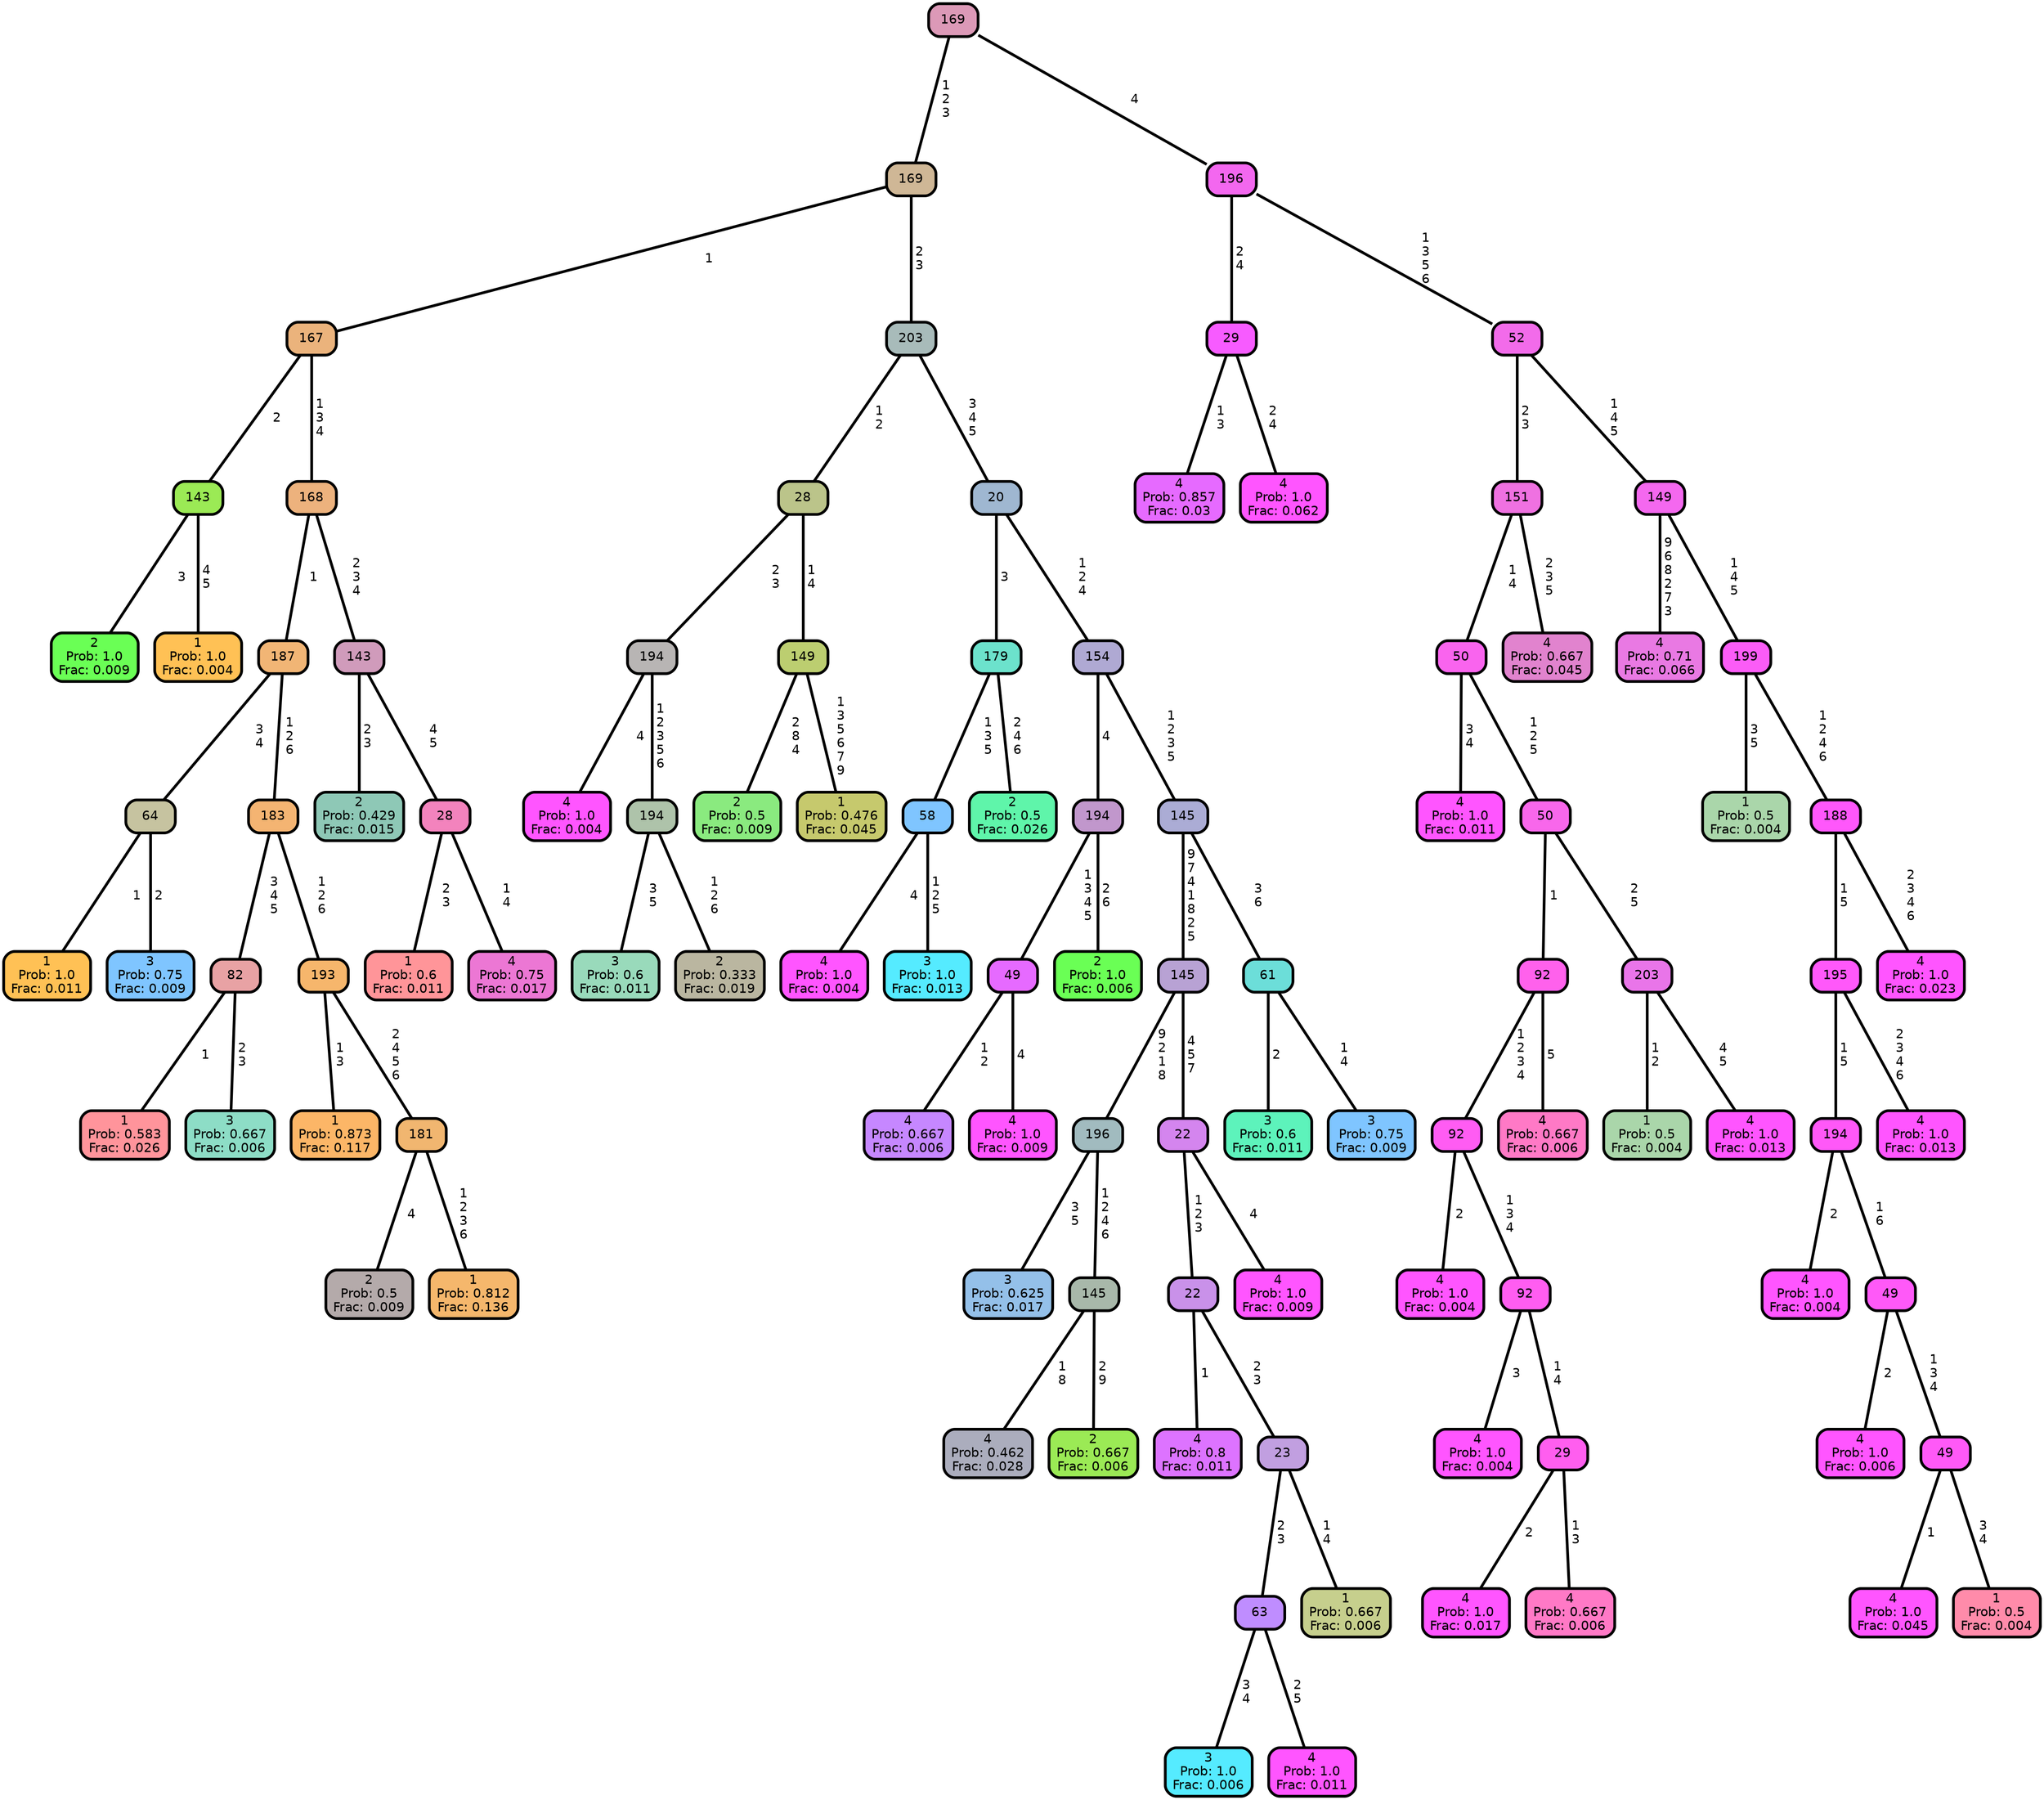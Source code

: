 graph Tree {
node [shape=box, style="filled, rounded",color="black",penwidth="3",fontcolor="black",                 fontname=helvetica] ;
graph [ranksep="0 equally", splines=straight,                 bgcolor=transparent, dpi=200] ;
edge [fontname=helvetica, color=black] ;
0 [label="2
Prob: 1.0
Frac: 0.009", fillcolor="#6aff55"] ;
1 [label="143", fillcolor="#9bea55"] ;
2 [label="1
Prob: 1.0
Frac: 0.004", fillcolor="#ffc155"] ;
3 [label="167", fillcolor="#ebb37c"] ;
4 [label="1
Prob: 1.0
Frac: 0.011", fillcolor="#ffc155"] ;
5 [label="64", fillcolor="#c6c3a0"] ;
6 [label="3
Prob: 0.75
Frac: 0.009", fillcolor="#7fc5ff"] ;
7 [label="187", fillcolor="#f1b575"] ;
8 [label="1
Prob: 0.583
Frac: 0.026", fillcolor="#ff949b"] ;
9 [label="82", fillcolor="#e8a2a4"] ;
10 [label="3
Prob: 0.667
Frac: 0.006", fillcolor="#8dddc6"] ;
11 [label="183", fillcolor="#f4b472"] ;
12 [label="1
Prob: 0.873
Frac: 0.117", fillcolor="#fcb667"] ;
13 [label="193", fillcolor="#f6b66c"] ;
14 [label="2
Prob: 0.5
Frac: 0.009", fillcolor="#b4aaaa"] ;
15 [label="181", fillcolor="#f1b670"] ;
16 [label="1
Prob: 0.812
Frac: 0.136", fillcolor="#f5b76c"] ;
17 [label="168", fillcolor="#edb27d"] ;
18 [label="2
Prob: 0.429
Frac: 0.015", fillcolor="#8ec8b6"] ;
19 [label="143", fillcolor="#d09bbb"] ;
20 [label="1
Prob: 0.6
Frac: 0.011", fillcolor="#ff9599"] ;
21 [label="28", fillcolor="#f383bd"] ;
22 [label="4
Prob: 0.75
Frac: 0.017", fillcolor="#ec77d4"] ;
23 [label="169", fillcolor="#cfb796"] ;
24 [label="4
Prob: 1.0
Frac: 0.004", fillcolor="#ff55ff"] ;
25 [label="194", fillcolor="#b8b5b4"] ;
26 [label="3
Prob: 0.6
Frac: 0.011", fillcolor="#99dabb"] ;
27 [label="194", fillcolor="#aec3aa"] ;
28 [label="2
Prob: 0.333
Frac: 0.019", fillcolor="#bab6a0"] ;
29 [label="28", fillcolor="#bbc48a"] ;
30 [label="2
Prob: 0.5
Frac: 0.009", fillcolor="#8aea7f"] ;
31 [label="149", fillcolor="#bcce70"] ;
32 [label="1
Prob: 0.476
Frac: 0.045", fillcolor="#c6c96d"] ;
33 [label="203", fillcolor="#a8bbba"] ;
34 [label="4
Prob: 1.0
Frac: 0.004", fillcolor="#ff55ff"] ;
35 [label="58", fillcolor="#7fc5ff"] ;
36 [label="3
Prob: 1.0
Frac: 0.013", fillcolor="#55ebff"] ;
37 [label="179", fillcolor="#6ce2cc"] ;
38 [label="2
Prob: 0.5
Frac: 0.026", fillcolor="#5ff5aa"] ;
39 [label="20", fillcolor="#9fb7d1"] ;
40 [label="4
Prob: 0.667
Frac: 0.006", fillcolor="#c687ff"] ;
41 [label="49", fillcolor="#e66aff"] ;
42 [label="4
Prob: 1.0
Frac: 0.009", fillcolor="#ff55ff"] ;
43 [label="194", fillcolor="#c197cc"] ;
44 [label="2
Prob: 1.0
Frac: 0.006", fillcolor="#6aff55"] ;
45 [label="154", fillcolor="#afa9d3"] ;
46 [label="3
Prob: 0.625
Frac: 0.017", fillcolor="#94c0e9"] ;
47 [label="196", fillcolor="#a1bbbf"] ;
48 [label="4
Prob: 0.462
Frac: 0.028", fillcolor="#abadbd"] ;
49 [label="145", fillcolor="#a8b8aa"] ;
50 [label="2
Prob: 0.667
Frac: 0.006", fillcolor="#9bea55"] ;
51 [label="145", fillcolor="#b8a2d4"] ;
52 [label="4
Prob: 0.8
Frac: 0.011", fillcolor="#dd73ff"] ;
53 [label="22", fillcolor="#c991e9"] ;
54 [label="3
Prob: 1.0
Frac: 0.006", fillcolor="#55ebff"] ;
55 [label="63", fillcolor="#bf8dff"] ;
56 [label="4
Prob: 1.0
Frac: 0.011", fillcolor="#ff55ff"] ;
57 [label="23", fillcolor="#c19fe0"] ;
58 [label="1
Prob: 0.667
Frac: 0.006", fillcolor="#c6cf8d"] ;
59 [label="22", fillcolor="#d485ee"] ;
60 [label="4
Prob: 1.0
Frac: 0.009", fillcolor="#ff55ff"] ;
61 [label="145", fillcolor="#abacd5"] ;
62 [label="3
Prob: 0.6
Frac: 0.011", fillcolor="#5df3bb"] ;
63 [label="61", fillcolor="#6cded9"] ;
64 [label="3
Prob: 0.75
Frac: 0.009", fillcolor="#7fc5ff"] ;
65 [label="169", fillcolor="#dc99b7"] ;
66 [label="4
Prob: 0.857
Frac: 0.03", fillcolor="#e66aff"] ;
67 [label="29", fillcolor="#f75bff"] ;
68 [label="4
Prob: 1.0
Frac: 0.062", fillcolor="#ff55ff"] ;
69 [label="196", fillcolor="#f367ef"] ;
70 [label="4
Prob: 1.0
Frac: 0.011", fillcolor="#ff55ff"] ;
71 [label="50", fillcolor="#f964ee"] ;
72 [label="4
Prob: 1.0
Frac: 0.004", fillcolor="#ff55ff"] ;
73 [label="92", fillcolor="#ff5cf3"] ;
74 [label="4
Prob: 1.0
Frac: 0.004", fillcolor="#ff55ff"] ;
75 [label="92", fillcolor="#ff5df1"] ;
76 [label="4
Prob: 1.0
Frac: 0.017", fillcolor="#ff55ff"] ;
77 [label="29", fillcolor="#ff5eef"] ;
78 [label="4
Prob: 0.667
Frac: 0.006", fillcolor="#ff79c6"] ;
79 [label="92", fillcolor="#ff61ec"] ;
80 [label="4
Prob: 0.667
Frac: 0.006", fillcolor="#ff79c6"] ;
81 [label="50", fillcolor="#f867eb"] ;
82 [label="1
Prob: 0.5
Frac: 0.004", fillcolor="#aad6aa"] ;
83 [label="203", fillcolor="#e975e9"] ;
84 [label="4
Prob: 1.0
Frac: 0.013", fillcolor="#ff55ff"] ;
85 [label="151", fillcolor="#ef71e1"] ;
86 [label="4
Prob: 0.667
Frac: 0.045", fillcolor="#e183ce"] ;
87 [label="52", fillcolor="#f26bea"] ;
88 [label="4
Prob: 0.71
Frac: 0.066", fillcolor="#e979e3"] ;
89 [label="149", fillcolor="#f468ef"] ;
90 [label="1
Prob: 0.5
Frac: 0.004", fillcolor="#aad6aa"] ;
91 [label="199", fillcolor="#fb5cf7"] ;
92 [label="4
Prob: 1.0
Frac: 0.004", fillcolor="#ff55ff"] ;
93 [label="194", fillcolor="#ff58f8"] ;
94 [label="4
Prob: 1.0
Frac: 0.006", fillcolor="#ff55ff"] ;
95 [label="49", fillcolor="#ff59f8"] ;
96 [label="4
Prob: 1.0
Frac: 0.045", fillcolor="#ff55ff"] ;
97 [label="49", fillcolor="#ff59f7"] ;
98 [label="1
Prob: 0.5
Frac: 0.004", fillcolor="#ff8baa"] ;
99 [label="195", fillcolor="#ff58fa"] ;
100 [label="4
Prob: 1.0
Frac: 0.013", fillcolor="#ff55ff"] ;
101 [label="188", fillcolor="#ff57fb"] ;
102 [label="4
Prob: 1.0
Frac: 0.023", fillcolor="#ff55ff"] ;
1 -- 0 [label=" 3",penwidth=3] ;
1 -- 2 [label=" 4\n 5",penwidth=3] ;
3 -- 1 [label=" 2",penwidth=3] ;
3 -- 17 [label=" 1\n 3\n 4",penwidth=3] ;
5 -- 4 [label=" 1",penwidth=3] ;
5 -- 6 [label=" 2",penwidth=3] ;
7 -- 5 [label=" 3\n 4",penwidth=3] ;
7 -- 11 [label=" 1\n 2\n 6",penwidth=3] ;
9 -- 8 [label=" 1",penwidth=3] ;
9 -- 10 [label=" 2\n 3",penwidth=3] ;
11 -- 9 [label=" 3\n 4\n 5",penwidth=3] ;
11 -- 13 [label=" 1\n 2\n 6",penwidth=3] ;
13 -- 12 [label=" 1\n 3",penwidth=3] ;
13 -- 15 [label=" 2\n 4\n 5\n 6",penwidth=3] ;
15 -- 14 [label=" 4",penwidth=3] ;
15 -- 16 [label=" 1\n 2\n 3\n 6",penwidth=3] ;
17 -- 7 [label=" 1",penwidth=3] ;
17 -- 19 [label=" 2\n 3\n 4",penwidth=3] ;
19 -- 18 [label=" 2\n 3",penwidth=3] ;
19 -- 21 [label=" 4\n 5",penwidth=3] ;
21 -- 20 [label=" 2\n 3",penwidth=3] ;
21 -- 22 [label=" 1\n 4",penwidth=3] ;
23 -- 3 [label=" 1",penwidth=3] ;
23 -- 33 [label=" 2\n 3",penwidth=3] ;
25 -- 24 [label=" 4",penwidth=3] ;
25 -- 27 [label=" 1\n 2\n 3\n 5\n 6",penwidth=3] ;
27 -- 26 [label=" 3\n 5",penwidth=3] ;
27 -- 28 [label=" 1\n 2\n 6",penwidth=3] ;
29 -- 25 [label=" 2\n 3",penwidth=3] ;
29 -- 31 [label=" 1\n 4",penwidth=3] ;
31 -- 30 [label=" 2\n 8\n 4",penwidth=3] ;
31 -- 32 [label=" 1\n 3\n 5\n 6\n 7\n 9",penwidth=3] ;
33 -- 29 [label=" 1\n 2",penwidth=3] ;
33 -- 39 [label=" 3\n 4\n 5",penwidth=3] ;
35 -- 34 [label=" 4",penwidth=3] ;
35 -- 36 [label=" 1\n 2\n 5",penwidth=3] ;
37 -- 35 [label=" 1\n 3\n 5",penwidth=3] ;
37 -- 38 [label=" 2\n 4\n 6",penwidth=3] ;
39 -- 37 [label=" 3",penwidth=3] ;
39 -- 45 [label=" 1\n 2\n 4",penwidth=3] ;
41 -- 40 [label=" 1\n 2",penwidth=3] ;
41 -- 42 [label=" 4",penwidth=3] ;
43 -- 41 [label=" 1\n 3\n 4\n 5",penwidth=3] ;
43 -- 44 [label=" 2\n 6",penwidth=3] ;
45 -- 43 [label=" 4",penwidth=3] ;
45 -- 61 [label=" 1\n 2\n 3\n 5",penwidth=3] ;
47 -- 46 [label=" 3\n 5",penwidth=3] ;
47 -- 49 [label=" 1\n 2\n 4\n 6",penwidth=3] ;
49 -- 48 [label=" 1\n 8",penwidth=3] ;
49 -- 50 [label=" 2\n 9",penwidth=3] ;
51 -- 47 [label=" 9\n 2\n 1\n 8",penwidth=3] ;
51 -- 59 [label=" 4\n 5\n 7",penwidth=3] ;
53 -- 52 [label=" 1",penwidth=3] ;
53 -- 57 [label=" 2\n 3",penwidth=3] ;
55 -- 54 [label=" 3\n 4",penwidth=3] ;
55 -- 56 [label=" 2\n 5",penwidth=3] ;
57 -- 55 [label=" 2\n 3",penwidth=3] ;
57 -- 58 [label=" 1\n 4",penwidth=3] ;
59 -- 53 [label=" 1\n 2\n 3",penwidth=3] ;
59 -- 60 [label=" 4",penwidth=3] ;
61 -- 51 [label=" 9\n 7\n 4\n 1\n 8\n 2\n 5",penwidth=3] ;
61 -- 63 [label=" 3\n 6",penwidth=3] ;
63 -- 62 [label=" 2",penwidth=3] ;
63 -- 64 [label=" 1\n 4",penwidth=3] ;
65 -- 23 [label=" 1\n 2\n 3",penwidth=3] ;
65 -- 69 [label=" 4",penwidth=3] ;
67 -- 66 [label=" 1\n 3",penwidth=3] ;
67 -- 68 [label=" 2\n 4",penwidth=3] ;
69 -- 67 [label=" 2\n 4",penwidth=3] ;
69 -- 87 [label=" 1\n 3\n 5\n 6",penwidth=3] ;
71 -- 70 [label=" 3\n 4",penwidth=3] ;
71 -- 81 [label=" 1\n 2\n 5",penwidth=3] ;
73 -- 72 [label=" 2",penwidth=3] ;
73 -- 75 [label=" 1\n 3\n 4",penwidth=3] ;
75 -- 74 [label=" 3",penwidth=3] ;
75 -- 77 [label=" 1\n 4",penwidth=3] ;
77 -- 76 [label=" 2",penwidth=3] ;
77 -- 78 [label=" 1\n 3",penwidth=3] ;
79 -- 73 [label=" 1\n 2\n 3\n 4",penwidth=3] ;
79 -- 80 [label=" 5",penwidth=3] ;
81 -- 79 [label=" 1",penwidth=3] ;
81 -- 83 [label=" 2\n 5",penwidth=3] ;
83 -- 82 [label=" 1\n 2",penwidth=3] ;
83 -- 84 [label=" 4\n 5",penwidth=3] ;
85 -- 71 [label=" 1\n 4",penwidth=3] ;
85 -- 86 [label=" 2\n 3\n 5",penwidth=3] ;
87 -- 85 [label=" 2\n 3",penwidth=3] ;
87 -- 89 [label=" 1\n 4\n 5",penwidth=3] ;
89 -- 88 [label=" 9\n 6\n 8\n 2\n 7\n 3",penwidth=3] ;
89 -- 91 [label=" 1\n 4\n 5",penwidth=3] ;
91 -- 90 [label=" 3\n 5",penwidth=3] ;
91 -- 101 [label=" 1\n 2\n 4\n 6",penwidth=3] ;
93 -- 92 [label=" 2",penwidth=3] ;
93 -- 95 [label=" 1\n 6",penwidth=3] ;
95 -- 94 [label=" 2",penwidth=3] ;
95 -- 97 [label=" 1\n 3\n 4",penwidth=3] ;
97 -- 96 [label=" 1",penwidth=3] ;
97 -- 98 [label=" 3\n 4",penwidth=3] ;
99 -- 93 [label=" 1\n 5",penwidth=3] ;
99 -- 100 [label=" 2\n 3\n 4\n 6",penwidth=3] ;
101 -- 99 [label=" 1\n 5",penwidth=3] ;
101 -- 102 [label=" 2\n 3\n 4\n 6",penwidth=3] ;
{rank = same;}}